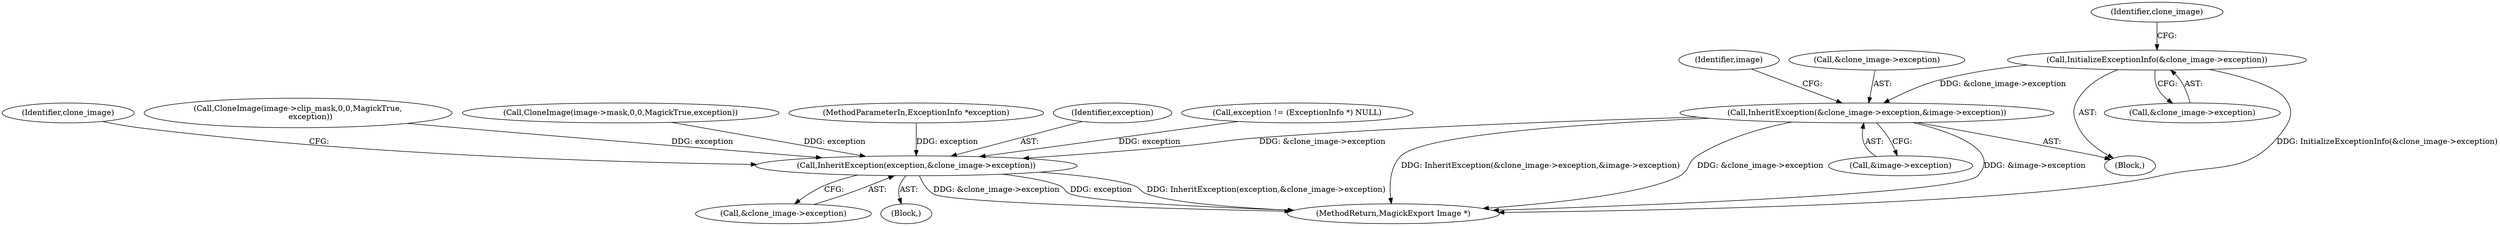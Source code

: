 digraph "0_ImageMagick_01843366d6a7b96e22ad7bb67f3df7d9fd4d5d74@pointer" {
"1000351" [label="(Call,InheritException(&clone_image->exception,&image->exception))"];
"1000346" [label="(Call,InitializeExceptionInfo(&clone_image->exception))"];
"1000830" [label="(Call,InheritException(exception,&clone_image->exception))"];
"1000832" [label="(Call,&clone_image->exception)"];
"1000830" [label="(Call,InheritException(exception,&clone_image->exception))"];
"1000363" [label="(Identifier,image)"];
"1000829" [label="(Block,)"];
"1000837" [label="(Identifier,clone_image)"];
"1000354" [label="(Identifier,clone_image)"];
"1000638" [label="(Call,CloneImage(image->clip_mask,0,0,MagickTrue,\n          exception))"];
"1000658" [label="(Call,CloneImage(image->mask,0,0,MagickTrue,exception))"];
"1000107" [label="(MethodParameterIn,ExceptionInfo *exception)"];
"1000351" [label="(Call,InheritException(&clone_image->exception,&image->exception))"];
"1000356" [label="(Call,&image->exception)"];
"1000842" [label="(MethodReturn,MagickExport Image *)"];
"1000831" [label="(Identifier,exception)"];
"1000140" [label="(Call,exception != (ExceptionInfo *) NULL)"];
"1000352" [label="(Call,&clone_image->exception)"];
"1000346" [label="(Call,InitializeExceptionInfo(&clone_image->exception))"];
"1000108" [label="(Block,)"];
"1000347" [label="(Call,&clone_image->exception)"];
"1000351" -> "1000108"  [label="AST: "];
"1000351" -> "1000356"  [label="CFG: "];
"1000352" -> "1000351"  [label="AST: "];
"1000356" -> "1000351"  [label="AST: "];
"1000363" -> "1000351"  [label="CFG: "];
"1000351" -> "1000842"  [label="DDG: &image->exception"];
"1000351" -> "1000842"  [label="DDG: InheritException(&clone_image->exception,&image->exception)"];
"1000351" -> "1000842"  [label="DDG: &clone_image->exception"];
"1000346" -> "1000351"  [label="DDG: &clone_image->exception"];
"1000351" -> "1000830"  [label="DDG: &clone_image->exception"];
"1000346" -> "1000108"  [label="AST: "];
"1000346" -> "1000347"  [label="CFG: "];
"1000347" -> "1000346"  [label="AST: "];
"1000354" -> "1000346"  [label="CFG: "];
"1000346" -> "1000842"  [label="DDG: InitializeExceptionInfo(&clone_image->exception)"];
"1000830" -> "1000829"  [label="AST: "];
"1000830" -> "1000832"  [label="CFG: "];
"1000831" -> "1000830"  [label="AST: "];
"1000832" -> "1000830"  [label="AST: "];
"1000837" -> "1000830"  [label="CFG: "];
"1000830" -> "1000842"  [label="DDG: InheritException(exception,&clone_image->exception)"];
"1000830" -> "1000842"  [label="DDG: &clone_image->exception"];
"1000830" -> "1000842"  [label="DDG: exception"];
"1000140" -> "1000830"  [label="DDG: exception"];
"1000638" -> "1000830"  [label="DDG: exception"];
"1000658" -> "1000830"  [label="DDG: exception"];
"1000107" -> "1000830"  [label="DDG: exception"];
}
